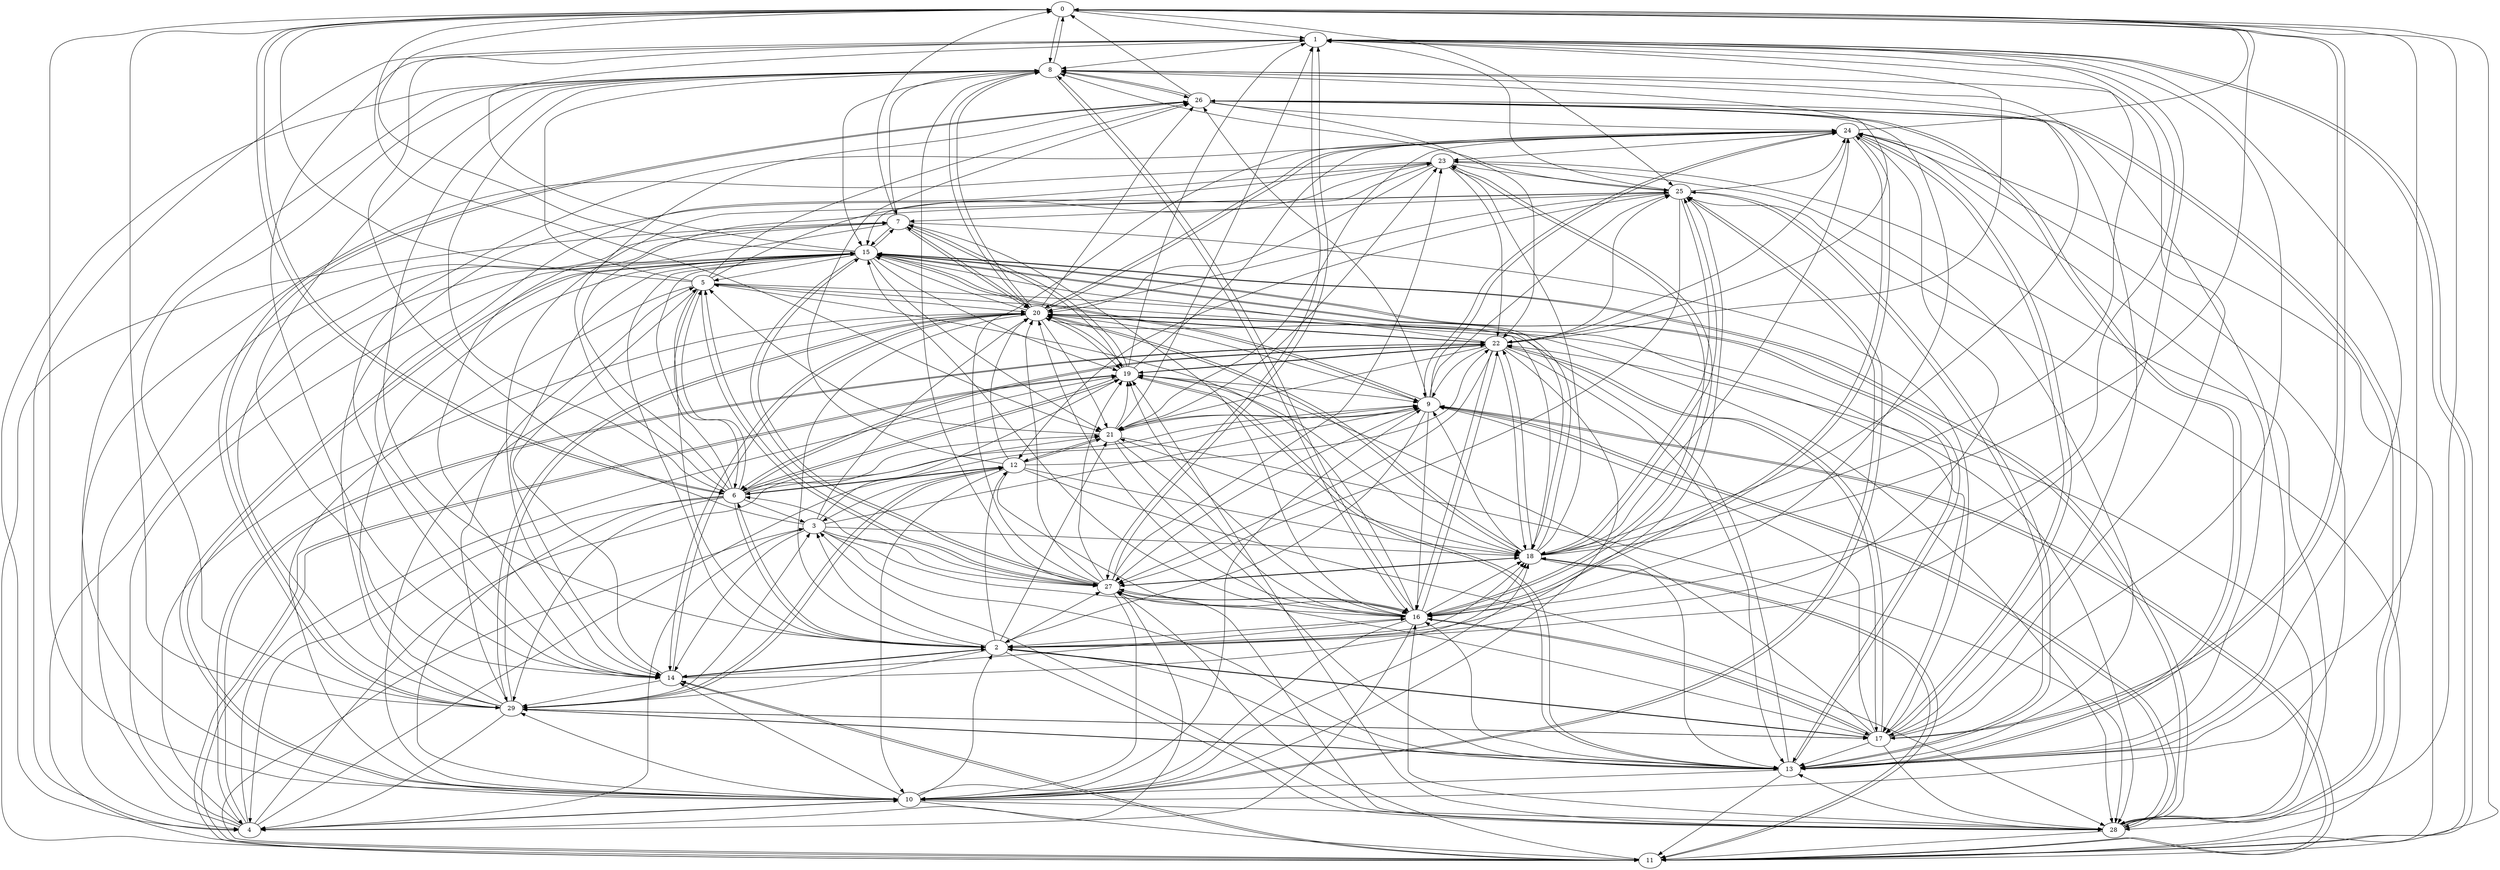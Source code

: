 digraph Gilbert_30 {
0;1;6;8;10;17;21;25;28;29;4;11;13;14;16;27;2;3;12;18;9;19;20;7;15;22;5;23;26;24;0 -> 1;
0 -> 6;
0 -> 8;
0 -> 10;
0 -> 17;
0 -> 21;
0 -> 25;
0 -> 28;
0 -> 29;
1 -> 4;
1 -> 8;
1 -> 11;
1 -> 13;
1 -> 14;
1 -> 16;
1 -> 27;
2 -> 1;
2 -> 3;
2 -> 6;
2 -> 8;
2 -> 12;
2 -> 13;
2 -> 14;
2 -> 17;
2 -> 18;
2 -> 21;
2 -> 25;
2 -> 27;
2 -> 28;
2 -> 29;
3 -> 1;
3 -> 4;
3 -> 9;
3 -> 13;
3 -> 14;
3 -> 16;
3 -> 18;
3 -> 19;
3 -> 20;
3 -> 27;
4 -> 7;
4 -> 9;
4 -> 10;
4 -> 15;
4 -> 19;
4 -> 20;
4 -> 21;
4 -> 22;
5 -> 0;
5 -> 2;
5 -> 6;
5 -> 8;
5 -> 10;
5 -> 18;
5 -> 20;
5 -> 23;
5 -> 26;
5 -> 27;
5 -> 28;
6 -> 0;
6 -> 2;
6 -> 3;
6 -> 4;
6 -> 5;
6 -> 9;
6 -> 10;
6 -> 12;
6 -> 15;
6 -> 19;
6 -> 21;
6 -> 22;
6 -> 25;
6 -> 26;
6 -> 29;
7 -> 0;
7 -> 14;
7 -> 15;
7 -> 17;
7 -> 19;
7 -> 20;
8 -> 0;
8 -> 4;
8 -> 6;
8 -> 7;
8 -> 13;
8 -> 14;
8 -> 15;
8 -> 16;
8 -> 20;
8 -> 22;
8 -> 26;
8 -> 27;
8 -> 29;
9 -> 2;
9 -> 11;
9 -> 15;
9 -> 16;
9 -> 20;
9 -> 21;
9 -> 24;
9 -> 25;
9 -> 26;
9 -> 27;
9 -> 28;
10 -> 2;
10 -> 4;
10 -> 8;
10 -> 9;
10 -> 11;
10 -> 14;
10 -> 15;
10 -> 18;
10 -> 25;
10 -> 28;
10 -> 29;
11 -> 0;
11 -> 1;
11 -> 3;
11 -> 7;
11 -> 9;
11 -> 14;
11 -> 15;
11 -> 18;
11 -> 19;
11 -> 25;
11 -> 27;
12 -> 3;
12 -> 6;
12 -> 10;
12 -> 16;
12 -> 18;
12 -> 20;
12 -> 21;
12 -> 22;
12 -> 26;
12 -> 28;
12 -> 29;
13 -> 0;
13 -> 10;
13 -> 11;
13 -> 15;
13 -> 16;
13 -> 19;
13 -> 20;
13 -> 24;
13 -> 25;
13 -> 26;
13 -> 29;
14 -> 2;
14 -> 5;
14 -> 11;
14 -> 16;
14 -> 18;
14 -> 20;
14 -> 29;
15 -> 0;
15 -> 1;
15 -> 2;
15 -> 5;
15 -> 7;
15 -> 9;
15 -> 10;
15 -> 13;
15 -> 14;
15 -> 18;
15 -> 19;
15 -> 21;
15 -> 27;
15 -> 28;
16 -> 2;
16 -> 4;
16 -> 5;
16 -> 7;
16 -> 8;
16 -> 10;
16 -> 15;
16 -> 17;
16 -> 18;
16 -> 19;
16 -> 20;
16 -> 22;
16 -> 23;
16 -> 24;
16 -> 27;
17 -> 0;
17 -> 1;
17 -> 2;
17 -> 8;
17 -> 9;
17 -> 13;
17 -> 16;
17 -> 19;
17 -> 22;
17 -> 24;
17 -> 27;
17 -> 28;
17 -> 29;
18 -> 0;
18 -> 1;
18 -> 8;
18 -> 9;
18 -> 11;
18 -> 13;
18 -> 15;
18 -> 20;
18 -> 21;
18 -> 22;
18 -> 23;
18 -> 24;
18 -> 25;
18 -> 27;
19 -> 1;
19 -> 6;
19 -> 7;
19 -> 9;
19 -> 11;
19 -> 13;
19 -> 18;
19 -> 20;
19 -> 22;
19 -> 24;
20 -> 2;
20 -> 7;
20 -> 8;
20 -> 10;
20 -> 14;
20 -> 15;
20 -> 17;
20 -> 18;
20 -> 19;
20 -> 21;
20 -> 22;
20 -> 24;
20 -> 26;
20 -> 28;
20 -> 29;
21 -> 1;
21 -> 5;
21 -> 9;
21 -> 12;
21 -> 13;
21 -> 16;
21 -> 19;
21 -> 23;
21 -> 28;
22 -> 1;
22 -> 4;
22 -> 6;
22 -> 9;
22 -> 10;
22 -> 13;
22 -> 15;
22 -> 16;
22 -> 17;
22 -> 18;
22 -> 19;
22 -> 20;
22 -> 21;
22 -> 25;
22 -> 27;
23 -> 4;
23 -> 13;
23 -> 14;
23 -> 15;
23 -> 16;
23 -> 20;
23 -> 22;
23 -> 25;
24 -> 0;
24 -> 2;
24 -> 9;
24 -> 10;
24 -> 11;
24 -> 14;
24 -> 16;
24 -> 17;
24 -> 20;
24 -> 21;
24 -> 22;
24 -> 23;
25 -> 1;
25 -> 7;
25 -> 8;
25 -> 10;
25 -> 12;
25 -> 13;
25 -> 14;
25 -> 18;
25 -> 20;
25 -> 24;
25 -> 27;
26 -> 0;
26 -> 8;
26 -> 13;
26 -> 16;
26 -> 17;
26 -> 22;
26 -> 24;
26 -> 28;
26 -> 29;
27 -> 1;
27 -> 4;
27 -> 5;
27 -> 6;
27 -> 10;
27 -> 15;
27 -> 16;
27 -> 18;
27 -> 19;
27 -> 20;
27 -> 23;
27 -> 24;
28 -> 3;
28 -> 9;
28 -> 11;
28 -> 13;
28 -> 15;
28 -> 16;
28 -> 19;
28 -> 22;
28 -> 23;
28 -> 26;
28 -> 27;
29 -> 3;
29 -> 4;
29 -> 5;
29 -> 7;
29 -> 12;
29 -> 13;
29 -> 15;
29 -> 17;
29 -> 20;
29 -> 23;
29 -> 26;
}
